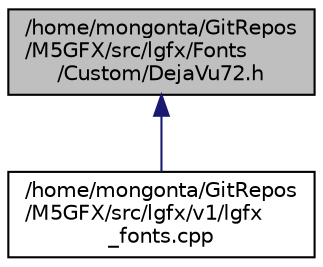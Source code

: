 digraph "/home/mongonta/GitRepos/M5GFX/src/lgfx/Fonts/Custom/DejaVu72.h"
{
 // LATEX_PDF_SIZE
  edge [fontname="Helvetica",fontsize="10",labelfontname="Helvetica",labelfontsize="10"];
  node [fontname="Helvetica",fontsize="10",shape=record];
  Node1 [label="/home/mongonta/GitRepos\l/M5GFX/src/lgfx/Fonts\l/Custom/DejaVu72.h",height=0.2,width=0.4,color="black", fillcolor="grey75", style="filled", fontcolor="black",tooltip=" "];
  Node1 -> Node2 [dir="back",color="midnightblue",fontsize="10",style="solid",fontname="Helvetica"];
  Node2 [label="/home/mongonta/GitRepos\l/M5GFX/src/lgfx/v1/lgfx\l_fonts.cpp",height=0.2,width=0.4,color="black", fillcolor="white", style="filled",URL="$lgfx__fonts_8cpp.html",tooltip=" "];
}
